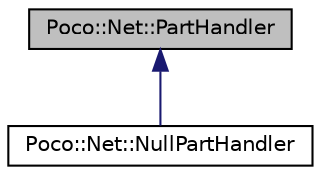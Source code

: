digraph "Poco::Net::PartHandler"
{
 // LATEX_PDF_SIZE
  edge [fontname="Helvetica",fontsize="10",labelfontname="Helvetica",labelfontsize="10"];
  node [fontname="Helvetica",fontsize="10",shape=record];
  Node1 [label="Poco::Net::PartHandler",height=0.2,width=0.4,color="black", fillcolor="grey75", style="filled", fontcolor="black",tooltip=" "];
  Node1 -> Node2 [dir="back",color="midnightblue",fontsize="10",style="solid",fontname="Helvetica"];
  Node2 [label="Poco::Net::NullPartHandler",height=0.2,width=0.4,color="black", fillcolor="white", style="filled",URL="$classPoco_1_1Net_1_1NullPartHandler.html",tooltip="A very special PartHandler that simply discards all data."];
}

